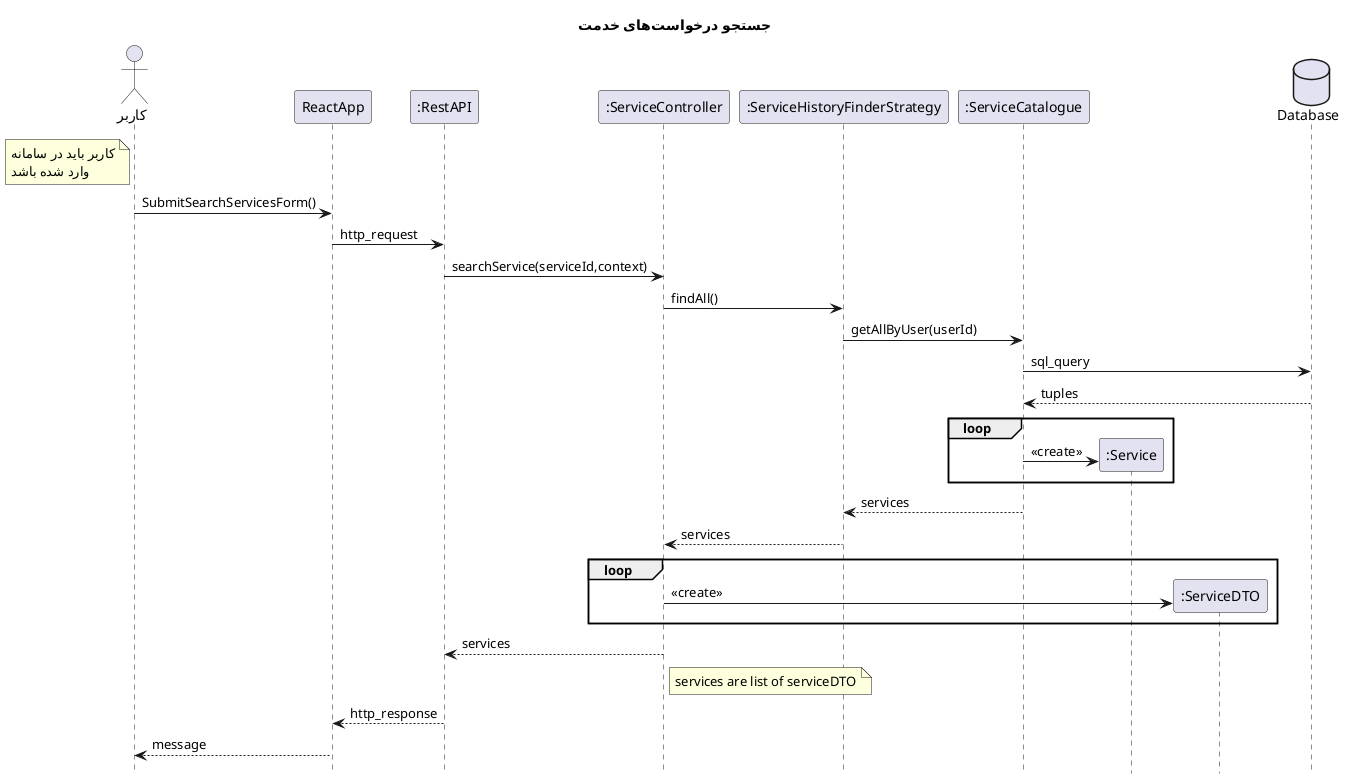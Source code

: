 @startuml searchService
hide footbox
title "جستجو درخواست‌های خدمت"
actor       "کاربر" as user
participant ReactApp
participant ":RestAPI" as RestAPI
participant ":ServiceController" as ServiceController
participant ":ServiceHistoryFinderStrategy" as ServiceHistoryFinderStrategy
participant ":ServiceCatalogue" as ServiceCatalogue
participant ":Service" as Service
participant ":ServiceDTO" as ServiceDTO
database Database
note left of user
    کاربر باید در سامانه
    وارد شده باشد
end note

user -> ReactApp: SubmitSearchServicesForm()
ReactApp -> RestAPI: http_request
RestAPI -> ServiceController: searchService(serviceId,context)
ServiceController -> ServiceHistoryFinderStrategy: findAll()
ServiceHistoryFinderStrategy -> ServiceCatalogue: getAllByUser(userId)
ServiceCatalogue -> Database: sql_query
return tuples
loop
    ServiceCatalogue -> Service **: <<create>>
end
ServiceCatalogue --> ServiceHistoryFinderStrategy: services
ServiceHistoryFinderStrategy --> ServiceController: services
loop
    ServiceController -> ServiceDTO **: <<create>>
end
ServiceController --> RestAPI: services
note right of ServiceController
    services are list of serviceDTO
end note
RestAPI --> ReactApp: http_response
ReactApp --> user: message
@enduml